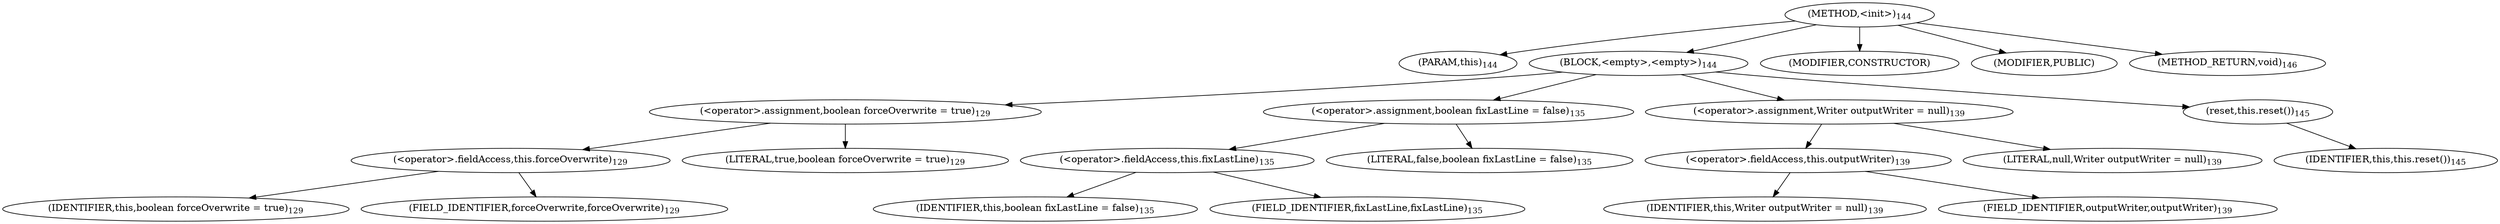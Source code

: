 digraph "&lt;init&gt;" {  
"207" [label = <(METHOD,&lt;init&gt;)<SUB>144</SUB>> ]
"8" [label = <(PARAM,this)<SUB>144</SUB>> ]
"208" [label = <(BLOCK,&lt;empty&gt;,&lt;empty&gt;)<SUB>144</SUB>> ]
"209" [label = <(&lt;operator&gt;.assignment,boolean forceOverwrite = true)<SUB>129</SUB>> ]
"210" [label = <(&lt;operator&gt;.fieldAccess,this.forceOverwrite)<SUB>129</SUB>> ]
"211" [label = <(IDENTIFIER,this,boolean forceOverwrite = true)<SUB>129</SUB>> ]
"212" [label = <(FIELD_IDENTIFIER,forceOverwrite,forceOverwrite)<SUB>129</SUB>> ]
"213" [label = <(LITERAL,true,boolean forceOverwrite = true)<SUB>129</SUB>> ]
"214" [label = <(&lt;operator&gt;.assignment,boolean fixLastLine = false)<SUB>135</SUB>> ]
"215" [label = <(&lt;operator&gt;.fieldAccess,this.fixLastLine)<SUB>135</SUB>> ]
"216" [label = <(IDENTIFIER,this,boolean fixLastLine = false)<SUB>135</SUB>> ]
"217" [label = <(FIELD_IDENTIFIER,fixLastLine,fixLastLine)<SUB>135</SUB>> ]
"218" [label = <(LITERAL,false,boolean fixLastLine = false)<SUB>135</SUB>> ]
"219" [label = <(&lt;operator&gt;.assignment,Writer outputWriter = null)<SUB>139</SUB>> ]
"220" [label = <(&lt;operator&gt;.fieldAccess,this.outputWriter)<SUB>139</SUB>> ]
"221" [label = <(IDENTIFIER,this,Writer outputWriter = null)<SUB>139</SUB>> ]
"222" [label = <(FIELD_IDENTIFIER,outputWriter,outputWriter)<SUB>139</SUB>> ]
"223" [label = <(LITERAL,null,Writer outputWriter = null)<SUB>139</SUB>> ]
"224" [label = <(reset,this.reset())<SUB>145</SUB>> ]
"7" [label = <(IDENTIFIER,this,this.reset())<SUB>145</SUB>> ]
"225" [label = <(MODIFIER,CONSTRUCTOR)> ]
"226" [label = <(MODIFIER,PUBLIC)> ]
"227" [label = <(METHOD_RETURN,void)<SUB>146</SUB>> ]
  "207" -> "8" 
  "207" -> "208" 
  "207" -> "225" 
  "207" -> "226" 
  "207" -> "227" 
  "208" -> "209" 
  "208" -> "214" 
  "208" -> "219" 
  "208" -> "224" 
  "209" -> "210" 
  "209" -> "213" 
  "210" -> "211" 
  "210" -> "212" 
  "214" -> "215" 
  "214" -> "218" 
  "215" -> "216" 
  "215" -> "217" 
  "219" -> "220" 
  "219" -> "223" 
  "220" -> "221" 
  "220" -> "222" 
  "224" -> "7" 
}

